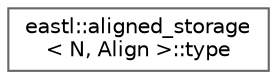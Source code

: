 digraph "类继承关系图"
{
 // LATEX_PDF_SIZE
  bgcolor="transparent";
  edge [fontname=Helvetica,fontsize=10,labelfontname=Helvetica,labelfontsize=10];
  node [fontname=Helvetica,fontsize=10,shape=box,height=0.2,width=0.4];
  rankdir="LR";
  Node0 [id="Node000000",label="eastl::aligned_storage\l\< N, Align \>::type",height=0.2,width=0.4,color="grey40", fillcolor="white", style="filled",URL="$unioneastl_1_1aligned__storage_1_1type.html",tooltip=" "];
}
